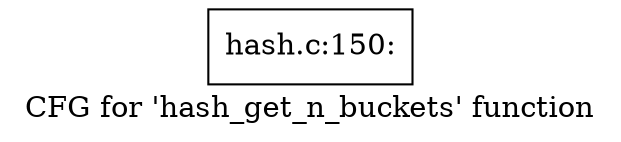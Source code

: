 digraph "CFG for 'hash_get_n_buckets' function" {
	label="CFG for 'hash_get_n_buckets' function";

	Node0xde77800 [shape=record,label="{hash.c:150:}"];
}
